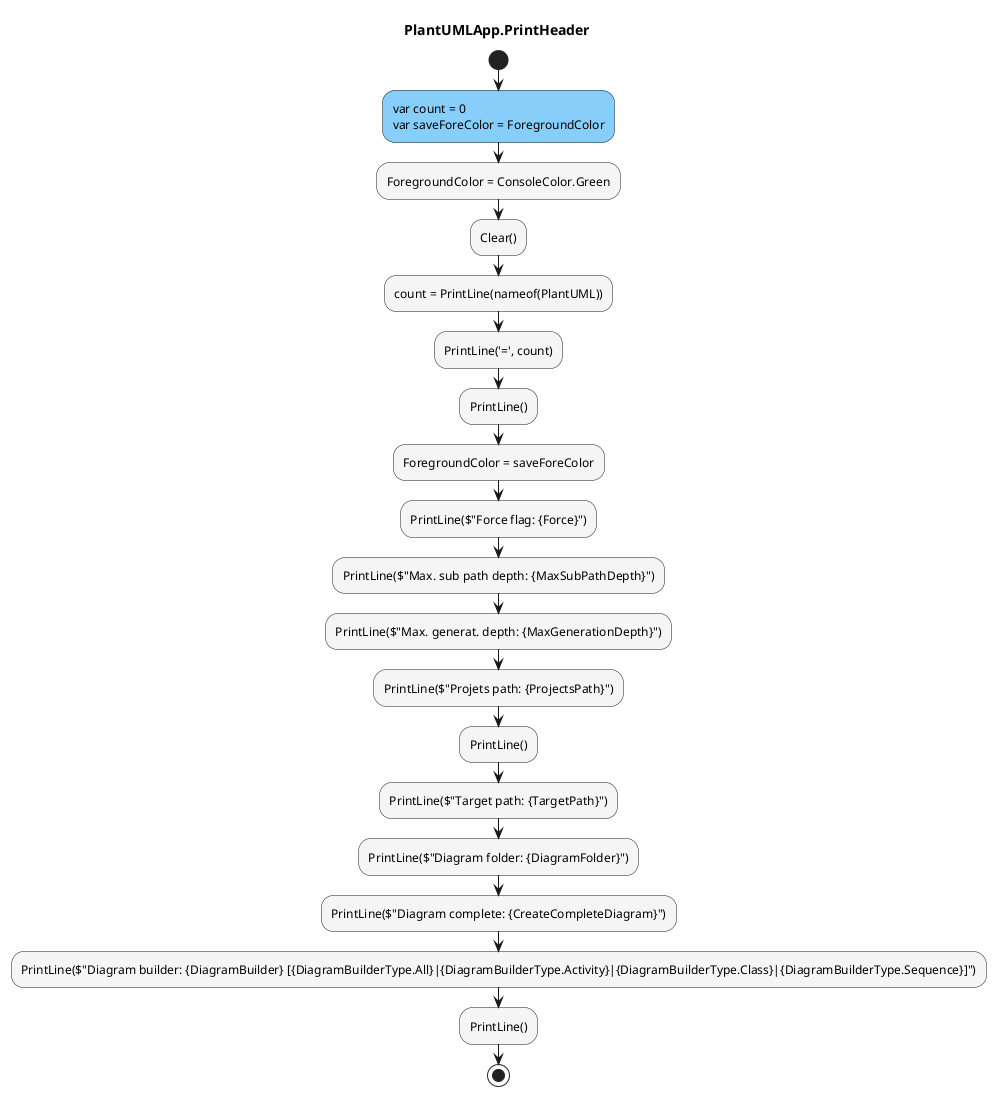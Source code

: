 @startuml PlantUMLApp.PrintHeader
title PlantUMLApp.PrintHeader
start
#LightSkyBlue:var count = 0\nvar saveForeColor = ForegroundColor;
#WhiteSmoke:ForegroundColor = ConsoleColor.Green;
#WhiteSmoke:Clear();
#WhiteSmoke:count = PrintLine(nameof(PlantUML));
#WhiteSmoke:PrintLine('=', count);
#WhiteSmoke:PrintLine();
#WhiteSmoke:ForegroundColor = saveForeColor;
#WhiteSmoke:PrintLine($"Force flag: {Force}");
#WhiteSmoke:PrintLine($"Max. sub path depth: {MaxSubPathDepth}");
#WhiteSmoke:PrintLine($"Max. generat. depth: {MaxGenerationDepth}");
#WhiteSmoke:PrintLine($"Projets path: {ProjectsPath}");
#WhiteSmoke:PrintLine();
#WhiteSmoke:PrintLine($"Target path: {TargetPath}");
#WhiteSmoke:PrintLine($"Diagram folder: {DiagramFolder}");
#WhiteSmoke:PrintLine($"Diagram complete: {CreateCompleteDiagram}");
#WhiteSmoke:PrintLine($"Diagram builder: {DiagramBuilder} [{DiagramBuilderType.All}|{DiagramBuilderType.Activity}|{DiagramBuilderType.Class}|{DiagramBuilderType.Sequence}]");
#WhiteSmoke:PrintLine();
stop
@enduml
